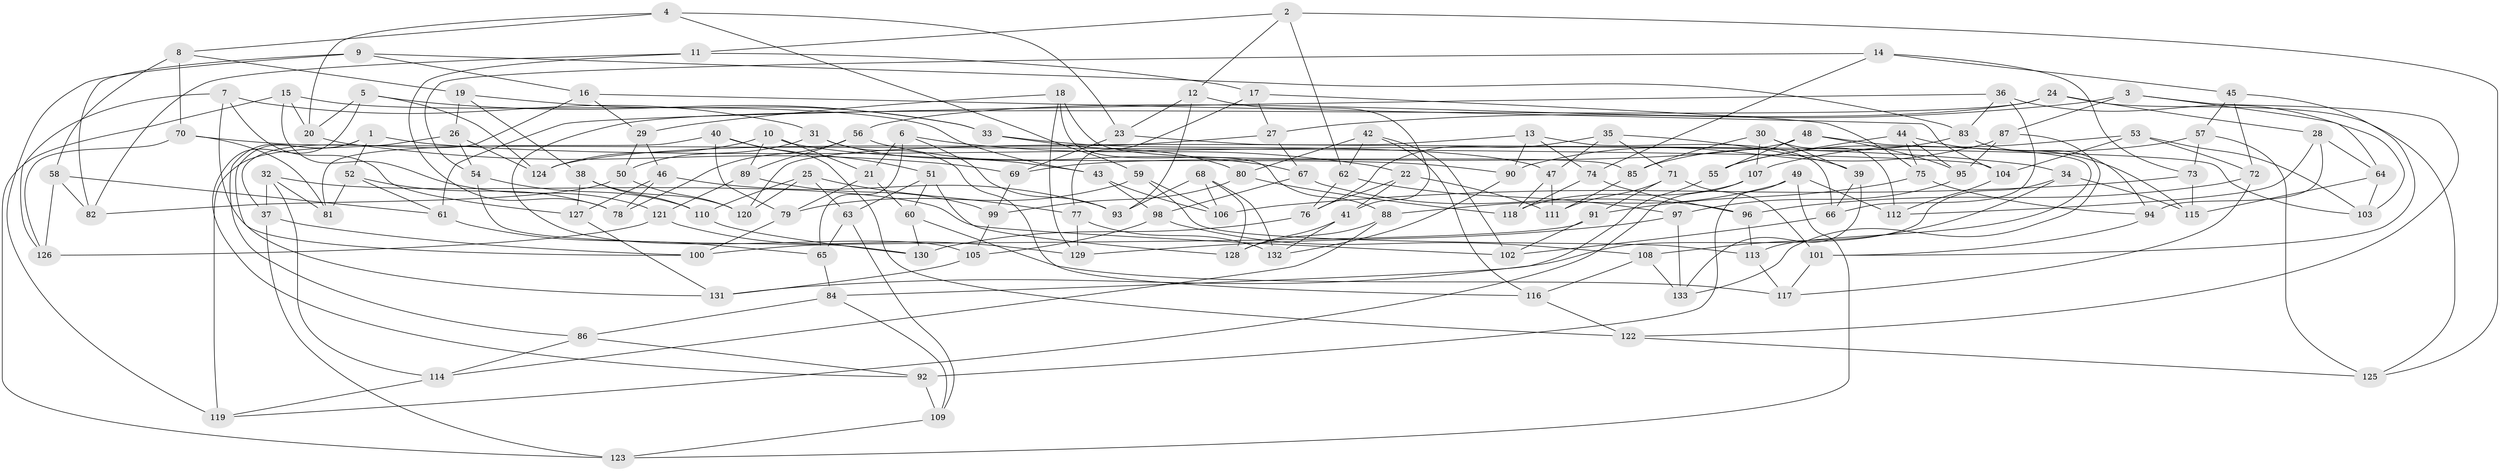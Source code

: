 // Generated by graph-tools (version 1.1) at 2025/56/03/09/25 04:56:40]
// undirected, 133 vertices, 266 edges
graph export_dot {
graph [start="1"]
  node [color=gray90,style=filled];
  1;
  2;
  3;
  4;
  5;
  6;
  7;
  8;
  9;
  10;
  11;
  12;
  13;
  14;
  15;
  16;
  17;
  18;
  19;
  20;
  21;
  22;
  23;
  24;
  25;
  26;
  27;
  28;
  29;
  30;
  31;
  32;
  33;
  34;
  35;
  36;
  37;
  38;
  39;
  40;
  41;
  42;
  43;
  44;
  45;
  46;
  47;
  48;
  49;
  50;
  51;
  52;
  53;
  54;
  55;
  56;
  57;
  58;
  59;
  60;
  61;
  62;
  63;
  64;
  65;
  66;
  67;
  68;
  69;
  70;
  71;
  72;
  73;
  74;
  75;
  76;
  77;
  78;
  79;
  80;
  81;
  82;
  83;
  84;
  85;
  86;
  87;
  88;
  89;
  90;
  91;
  92;
  93;
  94;
  95;
  96;
  97;
  98;
  99;
  100;
  101;
  102;
  103;
  104;
  105;
  106;
  107;
  108;
  109;
  110;
  111;
  112;
  113;
  114;
  115;
  116;
  117;
  118;
  119;
  120;
  121;
  122;
  123;
  124;
  125;
  126;
  127;
  128;
  129;
  130;
  131;
  132;
  133;
  1 -- 86;
  1 -- 34;
  1 -- 52;
  1 -- 131;
  2 -- 125;
  2 -- 62;
  2 -- 12;
  2 -- 11;
  3 -- 27;
  3 -- 64;
  3 -- 122;
  3 -- 87;
  4 -- 59;
  4 -- 8;
  4 -- 20;
  4 -- 23;
  5 -- 92;
  5 -- 20;
  5 -- 33;
  5 -- 124;
  6 -- 21;
  6 -- 65;
  6 -- 93;
  6 -- 22;
  7 -- 31;
  7 -- 127;
  7 -- 100;
  7 -- 126;
  8 -- 70;
  8 -- 58;
  8 -- 19;
  9 -- 82;
  9 -- 16;
  9 -- 119;
  9 -- 83;
  10 -- 89;
  10 -- 124;
  10 -- 21;
  10 -- 90;
  11 -- 82;
  11 -- 17;
  11 -- 78;
  12 -- 23;
  12 -- 93;
  12 -- 41;
  13 -- 74;
  13 -- 90;
  13 -- 120;
  13 -- 66;
  14 -- 54;
  14 -- 73;
  14 -- 74;
  14 -- 45;
  15 -- 123;
  15 -- 20;
  15 -- 121;
  15 -- 43;
  16 -- 37;
  16 -- 29;
  16 -- 104;
  17 -- 75;
  17 -- 77;
  17 -- 27;
  18 -- 88;
  18 -- 29;
  18 -- 85;
  18 -- 129;
  19 -- 33;
  19 -- 38;
  19 -- 26;
  20 -- 69;
  21 -- 60;
  21 -- 79;
  22 -- 76;
  22 -- 41;
  22 -- 111;
  23 -- 103;
  23 -- 69;
  24 -- 125;
  24 -- 28;
  24 -- 56;
  24 -- 105;
  25 -- 110;
  25 -- 120;
  25 -- 63;
  25 -- 77;
  26 -- 119;
  26 -- 124;
  26 -- 54;
  27 -- 124;
  27 -- 67;
  28 -- 112;
  28 -- 64;
  28 -- 94;
  29 -- 50;
  29 -- 46;
  30 -- 112;
  30 -- 85;
  30 -- 39;
  30 -- 107;
  31 -- 50;
  31 -- 43;
  31 -- 116;
  32 -- 102;
  32 -- 114;
  32 -- 37;
  32 -- 81;
  33 -- 47;
  33 -- 80;
  34 -- 115;
  34 -- 131;
  34 -- 108;
  35 -- 71;
  35 -- 47;
  35 -- 39;
  35 -- 76;
  36 -- 83;
  36 -- 66;
  36 -- 61;
  36 -- 103;
  37 -- 123;
  37 -- 100;
  38 -- 110;
  38 -- 120;
  38 -- 127;
  39 -- 133;
  39 -- 66;
  40 -- 81;
  40 -- 79;
  40 -- 122;
  40 -- 51;
  41 -- 132;
  41 -- 128;
  42 -- 102;
  42 -- 116;
  42 -- 80;
  42 -- 62;
  43 -- 106;
  43 -- 98;
  44 -- 95;
  44 -- 55;
  44 -- 115;
  44 -- 75;
  45 -- 72;
  45 -- 57;
  45 -- 101;
  46 -- 127;
  46 -- 93;
  46 -- 78;
  47 -- 111;
  47 -- 118;
  48 -- 95;
  48 -- 69;
  48 -- 113;
  48 -- 55;
  49 -- 88;
  49 -- 123;
  49 -- 92;
  49 -- 112;
  50 -- 82;
  50 -- 120;
  51 -- 63;
  51 -- 60;
  51 -- 128;
  52 -- 61;
  52 -- 78;
  52 -- 81;
  53 -- 72;
  53 -- 104;
  53 -- 103;
  53 -- 55;
  54 -- 110;
  54 -- 130;
  55 -- 84;
  56 -- 89;
  56 -- 67;
  56 -- 78;
  57 -- 125;
  57 -- 73;
  57 -- 107;
  58 -- 82;
  58 -- 61;
  58 -- 126;
  59 -- 79;
  59 -- 113;
  59 -- 106;
  60 -- 130;
  60 -- 117;
  61 -- 65;
  62 -- 97;
  62 -- 76;
  63 -- 109;
  63 -- 65;
  64 -- 115;
  64 -- 103;
  65 -- 84;
  66 -- 102;
  67 -- 96;
  67 -- 98;
  68 -- 106;
  68 -- 132;
  68 -- 128;
  68 -- 93;
  69 -- 99;
  70 -- 81;
  70 -- 104;
  70 -- 126;
  71 -- 91;
  71 -- 101;
  71 -- 111;
  72 -- 117;
  72 -- 96;
  73 -- 115;
  73 -- 106;
  74 -- 96;
  74 -- 118;
  75 -- 94;
  75 -- 91;
  76 -- 130;
  77 -- 129;
  77 -- 132;
  79 -- 100;
  80 -- 99;
  80 -- 118;
  83 -- 94;
  83 -- 85;
  84 -- 109;
  84 -- 86;
  85 -- 111;
  86 -- 92;
  86 -- 114;
  87 -- 133;
  87 -- 90;
  87 -- 95;
  88 -- 114;
  88 -- 128;
  89 -- 99;
  89 -- 121;
  90 -- 132;
  91 -- 100;
  91 -- 102;
  92 -- 109;
  94 -- 101;
  95 -- 97;
  96 -- 113;
  97 -- 129;
  97 -- 133;
  98 -- 105;
  98 -- 108;
  99 -- 105;
  101 -- 117;
  104 -- 112;
  105 -- 131;
  107 -- 119;
  107 -- 118;
  108 -- 133;
  108 -- 116;
  109 -- 123;
  110 -- 130;
  113 -- 117;
  114 -- 119;
  116 -- 122;
  121 -- 129;
  121 -- 126;
  122 -- 125;
  127 -- 131;
}
